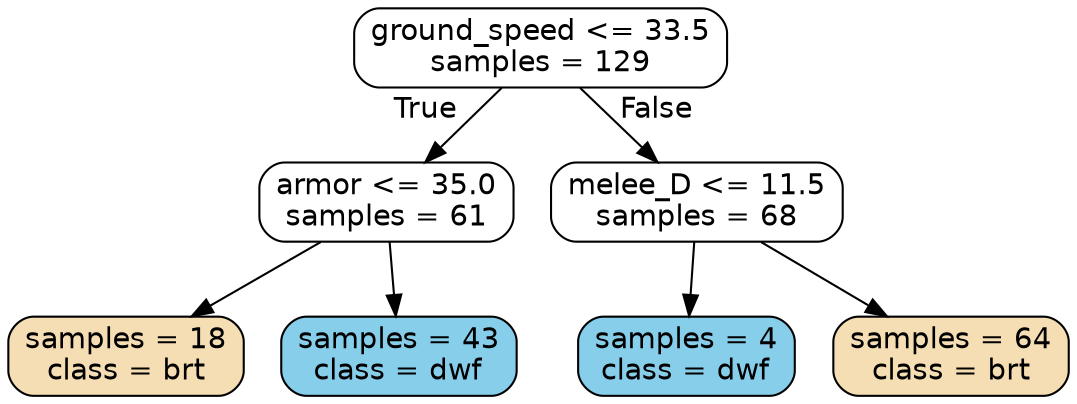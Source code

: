digraph Tree {
size = "20,20"
node [shape=box, style="filled, rounded", color="black", fontname=helvetica] ;
edge [fontname=helvetica] ;
0 [label="ground_speed <= 33.5\nsamples = 129\n", fillcolor="white"] ;
1 [label="armor <= 35.0\nsamples = 61\n", fillcolor="white"] ;
0 -> 1 [labeldistance=2.5, labelangle=45, headlabel="True"] ;
2 [label="samples = 18\nclass = brt", fillcolor="wheat"] ;
1 -> 2 ;
3 [label="samples = 43\nclass = dwf", fillcolor="skyblue"] ;
1 -> 3 ;
4 [label="melee_D <= 11.5\nsamples = 68\n", fillcolor="white"] ;
0 -> 4 [labeldistance=2.5, labelangle=-45, headlabel="False"] ;
5 [label="samples = 4\nclass = dwf", fillcolor="skyblue"] ;
4 -> 5 ;
6 [label="samples = 64\nclass = brt", fillcolor="wheat"] ;
4 -> 6 ;
}